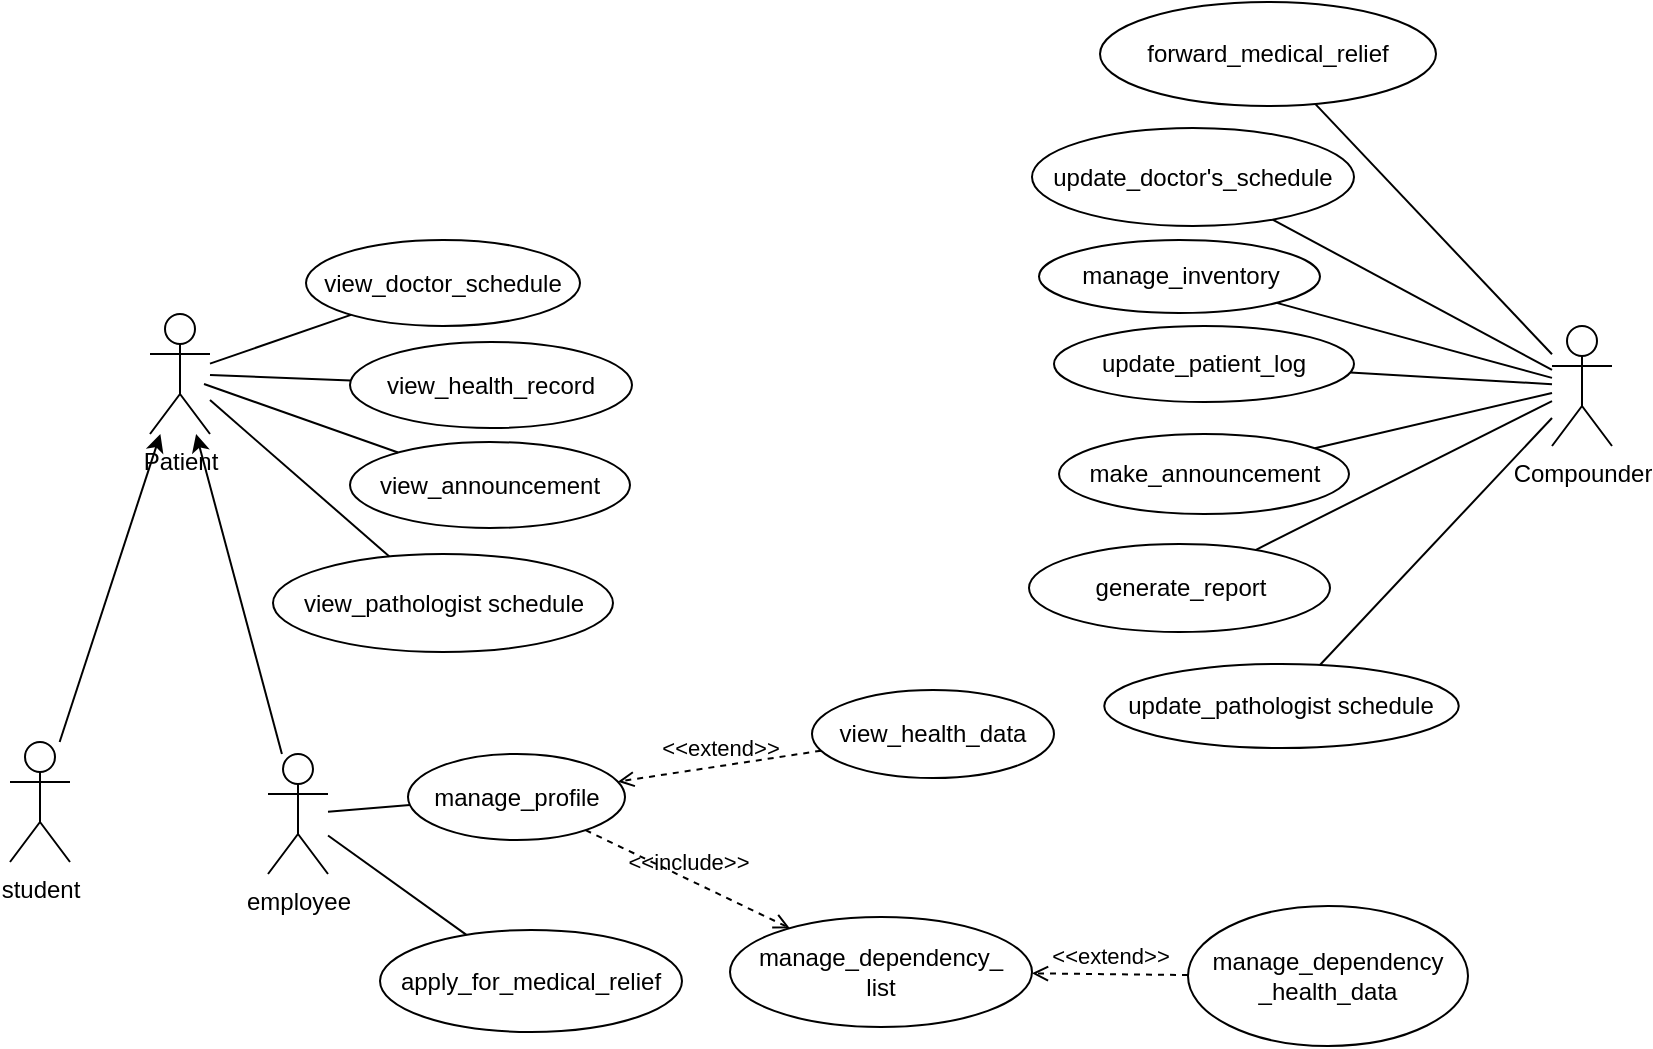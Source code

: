 <mxfile version="22.1.0" type="device">
  <diagram name="Page-1" id="XY3zctrKkvkPmmofpgNF">
    <mxGraphModel dx="1050" dy="530" grid="0" gridSize="10" guides="1" tooltips="1" connect="1" arrows="1" fold="1" page="1" pageScale="1" pageWidth="827" pageHeight="1169" background="#ffffff" math="0" shadow="0">
      <root>
        <mxCell id="0" />
        <mxCell id="1" parent="0" />
        <mxCell id="8jH4GRLgBlQuGBkXQq9w-1" value="Compounder" style="shape=umlActor;verticalLabelPosition=bottom;verticalAlign=top;html=1;outlineConnect=0;" parent="1" vertex="1">
          <mxGeometry x="797" y="198" width="30" height="60" as="geometry" />
        </mxCell>
        <mxCell id="8jH4GRLgBlQuGBkXQq9w-2" value="Patient" style="shape=umlActor;verticalLabelPosition=bottom;verticalAlign=top;html=1;outlineConnect=0;" parent="1" vertex="1">
          <mxGeometry x="96" y="192" width="30" height="60" as="geometry" />
        </mxCell>
        <mxCell id="8jH4GRLgBlQuGBkXQq9w-3" value="view_doctor_schedule" style="ellipse;whiteSpace=wrap;html=1;" parent="1" vertex="1">
          <mxGeometry x="174" y="155" width="137" height="43" as="geometry" />
        </mxCell>
        <mxCell id="8jH4GRLgBlQuGBkXQq9w-4" value="view_health_record" style="ellipse;whiteSpace=wrap;html=1;" parent="1" vertex="1">
          <mxGeometry x="196" y="206" width="141" height="43" as="geometry" />
        </mxCell>
        <mxCell id="8jH4GRLgBlQuGBkXQq9w-6" value="update_patient_log" style="ellipse;whiteSpace=wrap;html=1;" parent="1" vertex="1">
          <mxGeometry x="548" y="198" width="150" height="38" as="geometry" />
        </mxCell>
        <mxCell id="8jH4GRLgBlQuGBkXQq9w-7" value="manage_inventory" style="ellipse;whiteSpace=wrap;html=1;" parent="1" vertex="1">
          <mxGeometry x="540.5" y="155" width="140.5" height="36.5" as="geometry" />
        </mxCell>
        <mxCell id="8jH4GRLgBlQuGBkXQq9w-8" value="update_doctor&#39;s_schedule" style="ellipse;whiteSpace=wrap;html=1;" parent="1" vertex="1">
          <mxGeometry x="537" y="99" width="161" height="49" as="geometry" />
        </mxCell>
        <mxCell id="8jH4GRLgBlQuGBkXQq9w-9" value="make_announcement" style="ellipse;whiteSpace=wrap;html=1;" parent="1" vertex="1">
          <mxGeometry x="550.5" y="252" width="145" height="40" as="geometry" />
        </mxCell>
        <mxCell id="8jH4GRLgBlQuGBkXQq9w-10" value="view_announcement" style="ellipse;whiteSpace=wrap;html=1;" parent="1" vertex="1">
          <mxGeometry x="196" y="256" width="140" height="43" as="geometry" />
        </mxCell>
        <mxCell id="8jH4GRLgBlQuGBkXQq9w-11" value="generate_report" style="ellipse;whiteSpace=wrap;html=1;" parent="1" vertex="1">
          <mxGeometry x="535.5" y="307" width="150.5" height="44" as="geometry" />
        </mxCell>
        <mxCell id="8jH4GRLgBlQuGBkXQq9w-12" style="edgeStyle=orthogonalEdgeStyle;rounded=0;orthogonalLoop=1;jettySize=auto;html=1;exitX=0.5;exitY=1;exitDx=0;exitDy=0;" parent="1" source="8jH4GRLgBlQuGBkXQq9w-9" target="8jH4GRLgBlQuGBkXQq9w-9" edge="1">
          <mxGeometry relative="1" as="geometry" />
        </mxCell>
        <mxCell id="8jH4GRLgBlQuGBkXQq9w-13" value="" style="endArrow=none;html=1;rounded=0;" parent="1" source="8jH4GRLgBlQuGBkXQq9w-2" target="8jH4GRLgBlQuGBkXQq9w-3" edge="1">
          <mxGeometry width="50" height="50" relative="1" as="geometry">
            <mxPoint x="267" y="255" as="sourcePoint" />
            <mxPoint x="317" y="205" as="targetPoint" />
          </mxGeometry>
        </mxCell>
        <mxCell id="8jH4GRLgBlQuGBkXQq9w-14" value="" style="endArrow=none;html=1;rounded=0;" parent="1" source="8jH4GRLgBlQuGBkXQq9w-4" target="8jH4GRLgBlQuGBkXQq9w-2" edge="1">
          <mxGeometry width="50" height="50" relative="1" as="geometry">
            <mxPoint x="267" y="255" as="sourcePoint" />
            <mxPoint x="317" y="205" as="targetPoint" />
          </mxGeometry>
        </mxCell>
        <mxCell id="8jH4GRLgBlQuGBkXQq9w-15" value="" style="endArrow=none;html=1;rounded=0;" parent="1" source="8jH4GRLgBlQuGBkXQq9w-10" edge="1">
          <mxGeometry width="50" height="50" relative="1" as="geometry">
            <mxPoint x="267" y="255" as="sourcePoint" />
            <mxPoint x="123" y="227" as="targetPoint" />
          </mxGeometry>
        </mxCell>
        <mxCell id="8jH4GRLgBlQuGBkXQq9w-16" value="" style="endArrow=none;html=1;rounded=0;" parent="1" source="8jH4GRLgBlQuGBkXQq9w-8" target="8jH4GRLgBlQuGBkXQq9w-1" edge="1">
          <mxGeometry width="50" height="50" relative="1" as="geometry">
            <mxPoint x="267" y="255" as="sourcePoint" />
            <mxPoint x="317" y="205" as="targetPoint" />
          </mxGeometry>
        </mxCell>
        <mxCell id="8jH4GRLgBlQuGBkXQq9w-17" value="" style="endArrow=none;html=1;rounded=0;" parent="1" source="8jH4GRLgBlQuGBkXQq9w-7" target="8jH4GRLgBlQuGBkXQq9w-1" edge="1">
          <mxGeometry width="50" height="50" relative="1" as="geometry">
            <mxPoint x="267" y="255" as="sourcePoint" />
            <mxPoint x="317" y="205" as="targetPoint" />
          </mxGeometry>
        </mxCell>
        <mxCell id="8jH4GRLgBlQuGBkXQq9w-18" value="" style="endArrow=none;html=1;rounded=0;" parent="1" source="8jH4GRLgBlQuGBkXQq9w-6" target="8jH4GRLgBlQuGBkXQq9w-1" edge="1">
          <mxGeometry width="50" height="50" relative="1" as="geometry">
            <mxPoint x="267" y="255" as="sourcePoint" />
            <mxPoint x="317" y="205" as="targetPoint" />
          </mxGeometry>
        </mxCell>
        <mxCell id="8jH4GRLgBlQuGBkXQq9w-19" value="" style="endArrow=none;html=1;rounded=0;" parent="1" source="8jH4GRLgBlQuGBkXQq9w-9" target="8jH4GRLgBlQuGBkXQq9w-1" edge="1">
          <mxGeometry width="50" height="50" relative="1" as="geometry">
            <mxPoint x="267" y="255" as="sourcePoint" />
            <mxPoint x="317" y="205" as="targetPoint" />
          </mxGeometry>
        </mxCell>
        <mxCell id="8jH4GRLgBlQuGBkXQq9w-20" value="" style="endArrow=none;html=1;rounded=0;" parent="1" source="8jH4GRLgBlQuGBkXQq9w-11" target="8jH4GRLgBlQuGBkXQq9w-1" edge="1">
          <mxGeometry width="50" height="50" relative="1" as="geometry">
            <mxPoint x="267" y="255" as="sourcePoint" />
            <mxPoint x="317" y="205" as="targetPoint" />
          </mxGeometry>
        </mxCell>
        <mxCell id="N56XAZvcB_lBACLUUTSA-1" value="view_pathologist schedule" style="ellipse;whiteSpace=wrap;html=1;" parent="1" vertex="1">
          <mxGeometry x="157.5" y="312" width="170" height="49" as="geometry" />
        </mxCell>
        <mxCell id="N56XAZvcB_lBACLUUTSA-2" value="update_pathologist schedule" style="ellipse;whiteSpace=wrap;html=1;" parent="1" vertex="1">
          <mxGeometry x="573.13" y="367" width="177.25" height="42" as="geometry" />
        </mxCell>
        <mxCell id="N56XAZvcB_lBACLUUTSA-3" value="" style="endArrow=none;html=1;rounded=0;" parent="1" source="N56XAZvcB_lBACLUUTSA-2" target="8jH4GRLgBlQuGBkXQq9w-1" edge="1">
          <mxGeometry width="50" height="50" relative="1" as="geometry">
            <mxPoint x="387" y="307" as="sourcePoint" />
            <mxPoint x="437" y="257" as="targetPoint" />
          </mxGeometry>
        </mxCell>
        <mxCell id="N56XAZvcB_lBACLUUTSA-4" value="" style="endArrow=none;html=1;rounded=0;" parent="1" source="N56XAZvcB_lBACLUUTSA-1" target="8jH4GRLgBlQuGBkXQq9w-2" edge="1">
          <mxGeometry width="50" height="50" relative="1" as="geometry">
            <mxPoint x="387" y="307" as="sourcePoint" />
            <mxPoint x="437" y="257" as="targetPoint" />
          </mxGeometry>
        </mxCell>
        <mxCell id="2j02mS_f-eMQFSX4t1Hb-1" value="student" style="shape=umlActor;verticalLabelPosition=bottom;verticalAlign=top;html=1;outlineConnect=0;" vertex="1" parent="1">
          <mxGeometry x="26" y="406" width="30" height="60" as="geometry" />
        </mxCell>
        <mxCell id="2j02mS_f-eMQFSX4t1Hb-2" value="employee" style="shape=umlActor;verticalLabelPosition=bottom;verticalAlign=top;html=1;outlineConnect=0;" vertex="1" parent="1">
          <mxGeometry x="155" y="412" width="30" height="60" as="geometry" />
        </mxCell>
        <mxCell id="2j02mS_f-eMQFSX4t1Hb-3" value="" style="endArrow=classic;html=1;rounded=0;" edge="1" parent="1" source="2j02mS_f-eMQFSX4t1Hb-1" target="8jH4GRLgBlQuGBkXQq9w-2">
          <mxGeometry width="50" height="50" relative="1" as="geometry">
            <mxPoint x="387" y="410" as="sourcePoint" />
            <mxPoint x="437" y="360" as="targetPoint" />
          </mxGeometry>
        </mxCell>
        <mxCell id="2j02mS_f-eMQFSX4t1Hb-4" value="" style="endArrow=classic;html=1;rounded=0;" edge="1" parent="1" source="2j02mS_f-eMQFSX4t1Hb-2" target="8jH4GRLgBlQuGBkXQq9w-2">
          <mxGeometry width="50" height="50" relative="1" as="geometry">
            <mxPoint x="387" y="410" as="sourcePoint" />
            <mxPoint x="437" y="360" as="targetPoint" />
          </mxGeometry>
        </mxCell>
        <mxCell id="2j02mS_f-eMQFSX4t1Hb-5" value="manage_profile" style="ellipse;whiteSpace=wrap;html=1;" vertex="1" parent="1">
          <mxGeometry x="225" y="412" width="108.5" height="43" as="geometry" />
        </mxCell>
        <mxCell id="2j02mS_f-eMQFSX4t1Hb-6" value="view_health_data" style="ellipse;whiteSpace=wrap;html=1;" vertex="1" parent="1">
          <mxGeometry x="427" y="380" width="121" height="44" as="geometry" />
        </mxCell>
        <mxCell id="2j02mS_f-eMQFSX4t1Hb-7" value="manage_dependency_&lt;br&gt;list" style="ellipse;whiteSpace=wrap;html=1;" vertex="1" parent="1">
          <mxGeometry x="386" y="493.5" width="151" height="55" as="geometry" />
        </mxCell>
        <mxCell id="2j02mS_f-eMQFSX4t1Hb-8" value="&amp;lt;&amp;lt;extend&amp;gt;&amp;gt;" style="html=1;verticalAlign=bottom;labelBackgroundColor=none;endArrow=open;endFill=0;dashed=1;rounded=0;" edge="1" parent="1" source="2j02mS_f-eMQFSX4t1Hb-6" target="2j02mS_f-eMQFSX4t1Hb-5">
          <mxGeometry width="160" relative="1" as="geometry">
            <mxPoint x="502" y="519" as="sourcePoint" />
            <mxPoint x="492" y="385" as="targetPoint" />
          </mxGeometry>
        </mxCell>
        <mxCell id="2j02mS_f-eMQFSX4t1Hb-9" value="&amp;lt;&amp;lt;include&amp;gt;&amp;gt;" style="html=1;verticalAlign=bottom;labelBackgroundColor=none;endArrow=open;endFill=0;dashed=1;rounded=0;" edge="1" parent="1" source="2j02mS_f-eMQFSX4t1Hb-5" target="2j02mS_f-eMQFSX4t1Hb-7">
          <mxGeometry width="160" relative="1" as="geometry">
            <mxPoint x="332" y="385" as="sourcePoint" />
            <mxPoint x="492" y="385" as="targetPoint" />
          </mxGeometry>
        </mxCell>
        <mxCell id="2j02mS_f-eMQFSX4t1Hb-10" value="" style="endArrow=none;html=1;rounded=0;" edge="1" parent="1" source="2j02mS_f-eMQFSX4t1Hb-5" target="2j02mS_f-eMQFSX4t1Hb-2">
          <mxGeometry width="50" height="50" relative="1" as="geometry">
            <mxPoint x="387" y="594" as="sourcePoint" />
            <mxPoint x="437" y="544" as="targetPoint" />
          </mxGeometry>
        </mxCell>
        <mxCell id="2j02mS_f-eMQFSX4t1Hb-11" value="manage_dependency&lt;br&gt;_health_data" style="ellipse;whiteSpace=wrap;html=1;" vertex="1" parent="1">
          <mxGeometry x="615" y="488" width="140" height="70" as="geometry" />
        </mxCell>
        <mxCell id="2j02mS_f-eMQFSX4t1Hb-12" value="&amp;lt;&amp;lt;extend&amp;gt;&amp;gt;" style="html=1;verticalAlign=bottom;labelBackgroundColor=none;endArrow=open;endFill=0;dashed=1;rounded=0;" edge="1" parent="1" source="2j02mS_f-eMQFSX4t1Hb-11" target="2j02mS_f-eMQFSX4t1Hb-7">
          <mxGeometry width="160" relative="1" as="geometry">
            <mxPoint x="332" y="521" as="sourcePoint" />
            <mxPoint x="492" y="521" as="targetPoint" />
          </mxGeometry>
        </mxCell>
        <mxCell id="2j02mS_f-eMQFSX4t1Hb-13" value="apply_for_medical_relief" style="ellipse;whiteSpace=wrap;html=1;" vertex="1" parent="1">
          <mxGeometry x="211" y="500" width="151" height="51" as="geometry" />
        </mxCell>
        <mxCell id="2j02mS_f-eMQFSX4t1Hb-15" value="" style="endArrow=none;html=1;rounded=0;" edge="1" parent="1" source="2j02mS_f-eMQFSX4t1Hb-13" target="2j02mS_f-eMQFSX4t1Hb-2">
          <mxGeometry width="50" height="50" relative="1" as="geometry">
            <mxPoint x="387" y="622" as="sourcePoint" />
            <mxPoint x="437" y="572" as="targetPoint" />
          </mxGeometry>
        </mxCell>
        <mxCell id="2j02mS_f-eMQFSX4t1Hb-16" value="forward_medical_relief" style="ellipse;whiteSpace=wrap;html=1;" vertex="1" parent="1">
          <mxGeometry x="571" y="36" width="168" height="52" as="geometry" />
        </mxCell>
        <mxCell id="2j02mS_f-eMQFSX4t1Hb-17" value="" style="endArrow=none;html=1;rounded=0;" edge="1" parent="1" source="8jH4GRLgBlQuGBkXQq9w-1" target="2j02mS_f-eMQFSX4t1Hb-16">
          <mxGeometry width="50" height="50" relative="1" as="geometry">
            <mxPoint x="387" y="288" as="sourcePoint" />
            <mxPoint x="437" y="238" as="targetPoint" />
          </mxGeometry>
        </mxCell>
      </root>
    </mxGraphModel>
  </diagram>
</mxfile>
